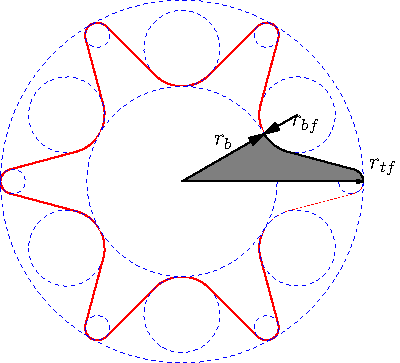 real drsize = 200.0;
size(drsize);
//
// ======= INPUT SECTION ======
//
pair C  = (0.0, 0.0); // centre of the shape
real rb=1.0;
int n=6;
real alpha=pi/n;
real rbf_factor = 0.4;
real beta_factor = 0.75;
real rtf_factor = 0.4;
//
//
// beta evaluation
real beta = alpha + (beta_factor * ((0.5*pi) - alpha));
// rbf evaluation
real rbf_max = rb * (sin(alpha)/(1-sin(alpha)));
real rbf = rbf_factor * rbf_max;
// rtf evaluation
real k10 = sin(alpha)/sin(beta);
real k111 = ((1.0-sin(alpha)) - (sin(beta)-sin(alpha))*rbf_factor) / sin(beta);
real rtf_max = k111 * rbf_max;
real rtf = rtf_factor * rtf_max;
// ro evaluation
real k2 = sin(beta-alpha)/sin(beta);
real k3 = 1/cos(beta);
real ro = ((rb + rbf)*k2) + rtf + ((rtf_max-rtf)*k3);
// 
//
// Defing Centres of base fillet and tip fillet circles
pair C1 = (C.x + (rb+rbf)*cos(alpha), C.y + (rb+rbf)*sin(alpha));
pair C2 = (C.x + ro-rtf, C.y);
// Defining Tangent points of base fillet and tip fillet circles
pair T1 = (C1.x - (rbf*cos(beta)), C1.y - (rbf*sin(beta)));
pair T2 = (C2.x + (rtf*cos(beta)), C2.y + (rtf*sin(beta)));
// Defining the contact point point of base and base fillet circle
pair T3 = (C.x + (rb*cos(alpha)), C.y + (rb*sin(alpha)));
// Defining point of half tip on the outer circle.
pair P  = (C.x + ro, C.y);
//
path baseCircle=circle(C, rb);
path baseFilletCircle=circle(C1, rbf);
path tipCircle=circle(C2, rtf);
path outerCircle=circle(C, ro);
path halfTip=(C--P--arc(C2, P, T2)--T1--arc(C1, T1, T3, CW)--T3--C--cycle);
path halfTip2=reflect(C, P)*halfTip;
path outerHalfTip=(arc(C2, P, T2)--T1--arc(C1, T1, T3, CW));
path outerHalfTipRef=reflect(C,P)*outerHalfTip;
//
// ~~~~~~~~~~~~~~~~~~~~~~~~~~~~~~~~
// ~~~~~~~~~~~~ defining pens ~~~~~
// ~~~~~~~~~~~~~~~~~~~~~~~~~~~~~~~~
pen dashedPen1=blue+linetype(new real[] {20, 20})+linewidth(0.1);
pen dashedPen2=red+linetype(new real[] {5, 5})+linewidth(0.2);
pen solidPen1=red+linewidth(0.5);
//
//
draw(halfTip2, dashedPen2);
draw(baseFilletCircle, dashedPen1);
draw(tipCircle, dashedPen1);
// Making copies of tips
for (int tipNum = 1; tipNum < n; ++tipNum) {
  draw(rotate((360/n)*tipNum)*outerHalfTip, solidPen1);
  draw(rotate((360/n)*tipNum)*outerHalfTipRef, solidPen1);
  draw(rotate((360/n)*tipNum)*baseFilletCircle, dashedPen1);
  draw(rotate((360/n)*tipNum)*tipCircle, dashedPen1);
}
filldraw(baseCircle, white, dashedPen1);
draw(outerCircle, dashedPen1);
//
filldraw(halfTip, grey);
//
// labelling
pen black_dot = black+(0.008*drsize);
//dot(C, black_dot);
//label("$C$",C,1.2N, black);
draw(C--T3,EndArrow);
label("$r_b$", (0.5*(C.x+T3.x), 0.5*(C.y+T3.y)) ,1.2N, black);
//dot(C2, black_dot);
//label("$C_2$",C2,1.2N, black);
//dot(C1, black_dot);
//label("$C_1$",C1,1.2N, black);
draw(C1--T3,EndArrow);
label("$r_{bf}$", (0.5*(C1.x+T3.x), 0.5*(C1.y+T3.y)) ,1.4E, black);
draw(C2--P,EndArrow);
label("$r_{tf}$", (P.x, P.y) ,1.2NE, black);
